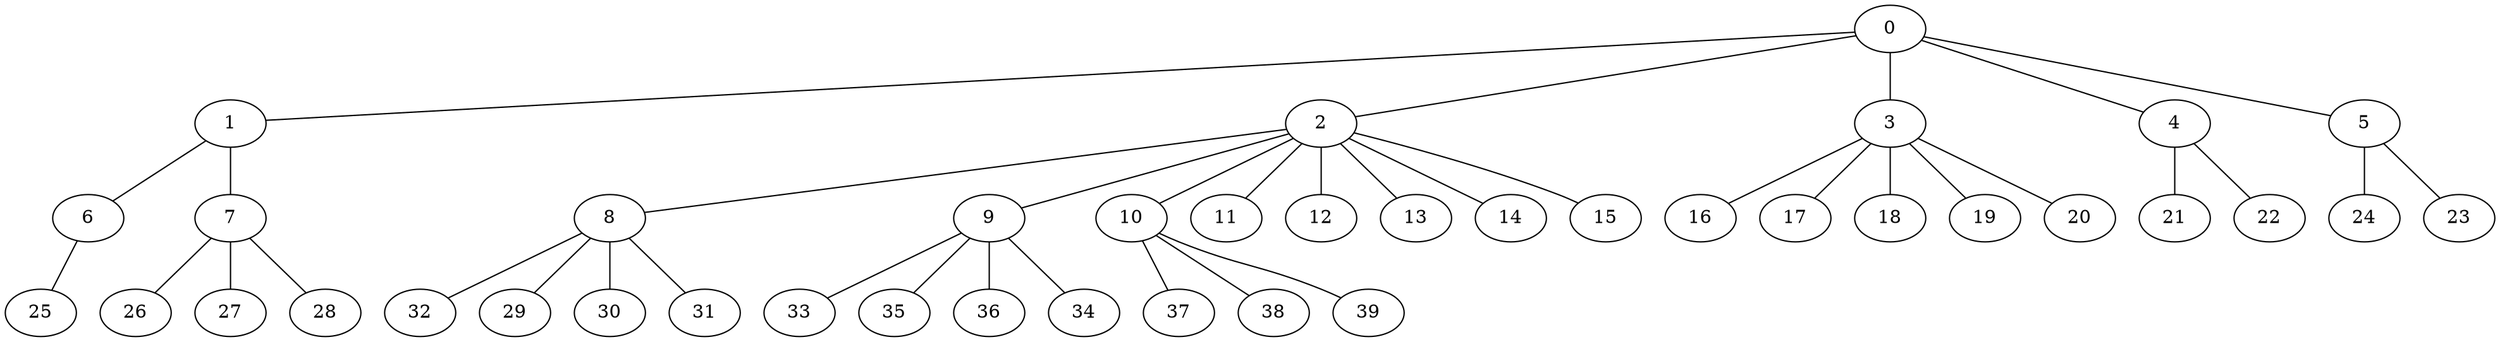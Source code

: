 
graph graphname {
    0 -- 1
0 -- 2
0 -- 3
0 -- 4
0 -- 5
1 -- 6
1 -- 7
2 -- 8
2 -- 9
2 -- 10
2 -- 11
2 -- 12
2 -- 13
2 -- 14
2 -- 15
3 -- 16
3 -- 17
3 -- 18
3 -- 19
3 -- 20
4 -- 21
4 -- 22
5 -- 24
5 -- 23
6 -- 25
7 -- 26
7 -- 27
7 -- 28
8 -- 32
8 -- 29
8 -- 30
8 -- 31
9 -- 33
9 -- 35
9 -- 36
9 -- 34
10 -- 37
10 -- 38
10 -- 39

}

